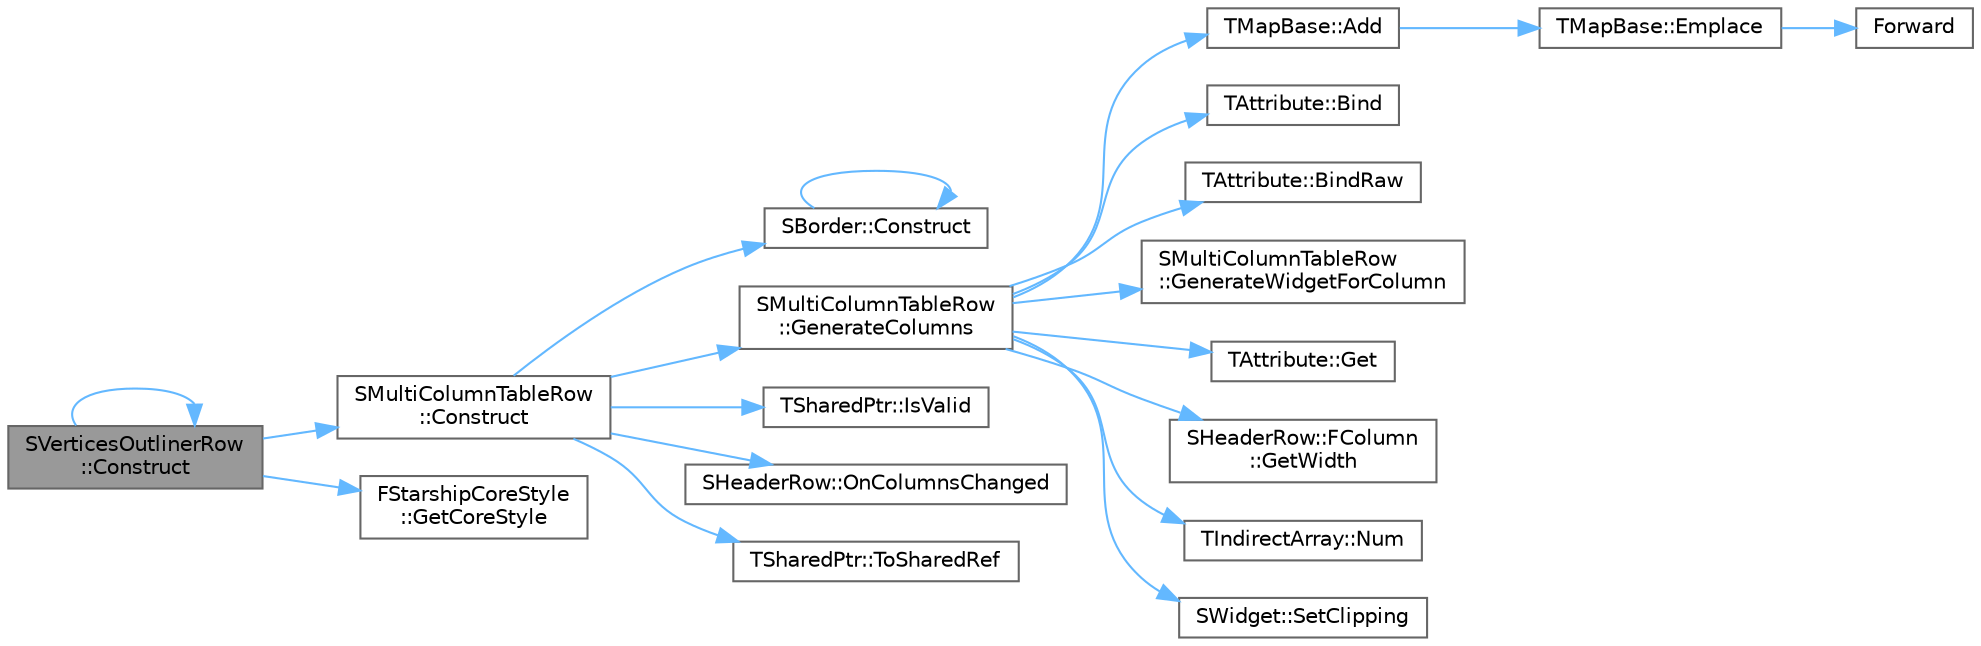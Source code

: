 digraph "SVerticesOutlinerRow::Construct"
{
 // INTERACTIVE_SVG=YES
 // LATEX_PDF_SIZE
  bgcolor="transparent";
  edge [fontname=Helvetica,fontsize=10,labelfontname=Helvetica,labelfontsize=10];
  node [fontname=Helvetica,fontsize=10,shape=box,height=0.2,width=0.4];
  rankdir="LR";
  Node1 [id="Node000001",label="SVerticesOutlinerRow\l::Construct",height=0.2,width=0.4,color="gray40", fillcolor="grey60", style="filled", fontcolor="black",tooltip=" "];
  Node1 -> Node2 [id="edge1_Node000001_Node000002",color="steelblue1",style="solid",tooltip=" "];
  Node2 [id="Node000002",label="SMultiColumnTableRow\l::Construct",height=0.2,width=0.4,color="grey40", fillcolor="white", style="filled",URL="$d9/dd3/classSMultiColumnTableRow.html#a02243e1dfa8389d8210e61ffc0a0e606",tooltip=" "];
  Node2 -> Node3 [id="edge2_Node000002_Node000003",color="steelblue1",style="solid",tooltip=" "];
  Node3 [id="Node000003",label="SBorder::Construct",height=0.2,width=0.4,color="grey40", fillcolor="white", style="filled",URL="$d2/d51/classSBorder.html#ad01760241785a6e6cf32259ba917f8c8",tooltip="Construct this widget."];
  Node3 -> Node3 [id="edge3_Node000003_Node000003",color="steelblue1",style="solid",tooltip=" "];
  Node2 -> Node4 [id="edge4_Node000002_Node000004",color="steelblue1",style="solid",tooltip=" "];
  Node4 [id="Node000004",label="SMultiColumnTableRow\l::GenerateColumns",height=0.2,width=0.4,color="grey40", fillcolor="white", style="filled",URL="$d9/dd3/classSMultiColumnTableRow.html#a0f96a9668b078062d5ccca6bb50dd83e",tooltip=" "];
  Node4 -> Node5 [id="edge5_Node000004_Node000005",color="steelblue1",style="solid",tooltip=" "];
  Node5 [id="Node000005",label="TMapBase::Add",height=0.2,width=0.4,color="grey40", fillcolor="white", style="filled",URL="$d8/dad/classTMapBase.html#ac6c17a873cb8e66fa9f53299d2317978",tooltip="Set the value associated with a key."];
  Node5 -> Node6 [id="edge6_Node000005_Node000006",color="steelblue1",style="solid",tooltip=" "];
  Node6 [id="Node000006",label="TMapBase::Emplace",height=0.2,width=0.4,color="grey40", fillcolor="white", style="filled",URL="$d8/dad/classTMapBase.html#aedf2f4b6ff746fae0226902fbbff08f7",tooltip="Sets the value associated with a key."];
  Node6 -> Node7 [id="edge7_Node000006_Node000007",color="steelblue1",style="solid",tooltip=" "];
  Node7 [id="Node000007",label="Forward",height=0.2,width=0.4,color="grey40", fillcolor="white", style="filled",URL="$d4/d24/UnrealTemplate_8h.html#a68f280c1d561a8899a1e9e3ea8405d00",tooltip="Forward will cast a reference to an rvalue reference."];
  Node4 -> Node8 [id="edge8_Node000004_Node000008",color="steelblue1",style="solid",tooltip=" "];
  Node8 [id="Node000008",label="TAttribute::Bind",height=0.2,width=0.4,color="grey40", fillcolor="white", style="filled",URL="$dd/dcd/classTAttribute.html#a4ab45e6637b2da702ee662551ab061dd",tooltip="Binds an arbitrary function that will be called to generate this attribute's value on demand."];
  Node4 -> Node9 [id="edge9_Node000004_Node000009",color="steelblue1",style="solid",tooltip=" "];
  Node9 [id="Node000009",label="TAttribute::BindRaw",height=0.2,width=0.4,color="grey40", fillcolor="white", style="filled",URL="$dd/dcd/classTAttribute.html#afbddbebce38dd80effca911caa63c471",tooltip="Binds an arbitrary function that will be called to generate this attribute's value on demand."];
  Node4 -> Node10 [id="edge10_Node000004_Node000010",color="steelblue1",style="solid",tooltip=" "];
  Node10 [id="Node000010",label="SMultiColumnTableRow\l::GenerateWidgetForColumn",height=0.2,width=0.4,color="grey40", fillcolor="white", style="filled",URL="$d9/dd3/classSMultiColumnTableRow.html#ad57639751d2ab07779538d1f39bbe7b8",tooltip="Users of SMultiColumnTableRow would usually some piece of data associated with it."];
  Node4 -> Node11 [id="edge11_Node000004_Node000011",color="steelblue1",style="solid",tooltip=" "];
  Node11 [id="Node000011",label="TAttribute::Get",height=0.2,width=0.4,color="grey40", fillcolor="white", style="filled",URL="$dd/dcd/classTAttribute.html#a08b5ad02ab005018cef6ed26fd2db616",tooltip="Gets the attribute's current value."];
  Node4 -> Node12 [id="edge12_Node000004_Node000012",color="steelblue1",style="solid",tooltip=" "];
  Node12 [id="Node000012",label="SHeaderRow::FColumn\l::GetWidth",height=0.2,width=0.4,color="grey40", fillcolor="white", style="filled",URL="$d5/d13/classSHeaderRow_1_1FColumn.html#a459c22f3e32e8a55437f2b1856764f58",tooltip=" "];
  Node4 -> Node13 [id="edge13_Node000004_Node000013",color="steelblue1",style="solid",tooltip=" "];
  Node13 [id="Node000013",label="TIndirectArray::Num",height=0.2,width=0.4,color="grey40", fillcolor="white", style="filled",URL="$d6/dc5/classTIndirectArray.html#ad938dd8f3eb04eb5907d00b107286e55",tooltip="Gets number of elements in array."];
  Node4 -> Node14 [id="edge14_Node000004_Node000014",color="steelblue1",style="solid",tooltip=" "];
  Node14 [id="Node000014",label="SWidget::SetClipping",height=0.2,width=0.4,color="grey40", fillcolor="white", style="filled",URL="$dd/de2/classSWidget.html#a8b6cef8748465cff903027485cc93ebc",tooltip="Sets the clipping to bounds rules for this widget."];
  Node2 -> Node15 [id="edge15_Node000002_Node000015",color="steelblue1",style="solid",tooltip=" "];
  Node15 [id="Node000015",label="TSharedPtr::IsValid",height=0.2,width=0.4,color="grey40", fillcolor="white", style="filled",URL="$d8/d2f/classTSharedPtr.html#acb5f7d3a359aaafcebe24b6b19882ad3",tooltip="Checks to see if this shared pointer is actually pointing to an object."];
  Node2 -> Node16 [id="edge16_Node000002_Node000016",color="steelblue1",style="solid",tooltip=" "];
  Node16 [id="Node000016",label="SHeaderRow::OnColumnsChanged",height=0.2,width=0.4,color="grey40", fillcolor="white", style="filled",URL="$db/d15/classSHeaderRow.html#a5e4cfce45257f31bb42dc1e82cc03e14",tooltip=" "];
  Node2 -> Node17 [id="edge17_Node000002_Node000017",color="steelblue1",style="solid",tooltip=" "];
  Node17 [id="Node000017",label="TSharedPtr::ToSharedRef",height=0.2,width=0.4,color="grey40", fillcolor="white", style="filled",URL="$d8/d2f/classTSharedPtr.html#acea59fa031bb7cc8946d17d144bea616",tooltip="Converts a shared pointer to a shared reference."];
  Node1 -> Node1 [id="edge18_Node000001_Node000001",color="steelblue1",style="solid",tooltip=" "];
  Node1 -> Node18 [id="edge19_Node000001_Node000018",color="steelblue1",style="solid",tooltip=" "];
  Node18 [id="Node000018",label="FStarshipCoreStyle\l::GetCoreStyle",height=0.2,width=0.4,color="grey40", fillcolor="white", style="filled",URL="$da/de7/classFStarshipCoreStyle.html#a4a97c5cc1506a45d7a8e08d3f544291a",tooltip=" "];
}
